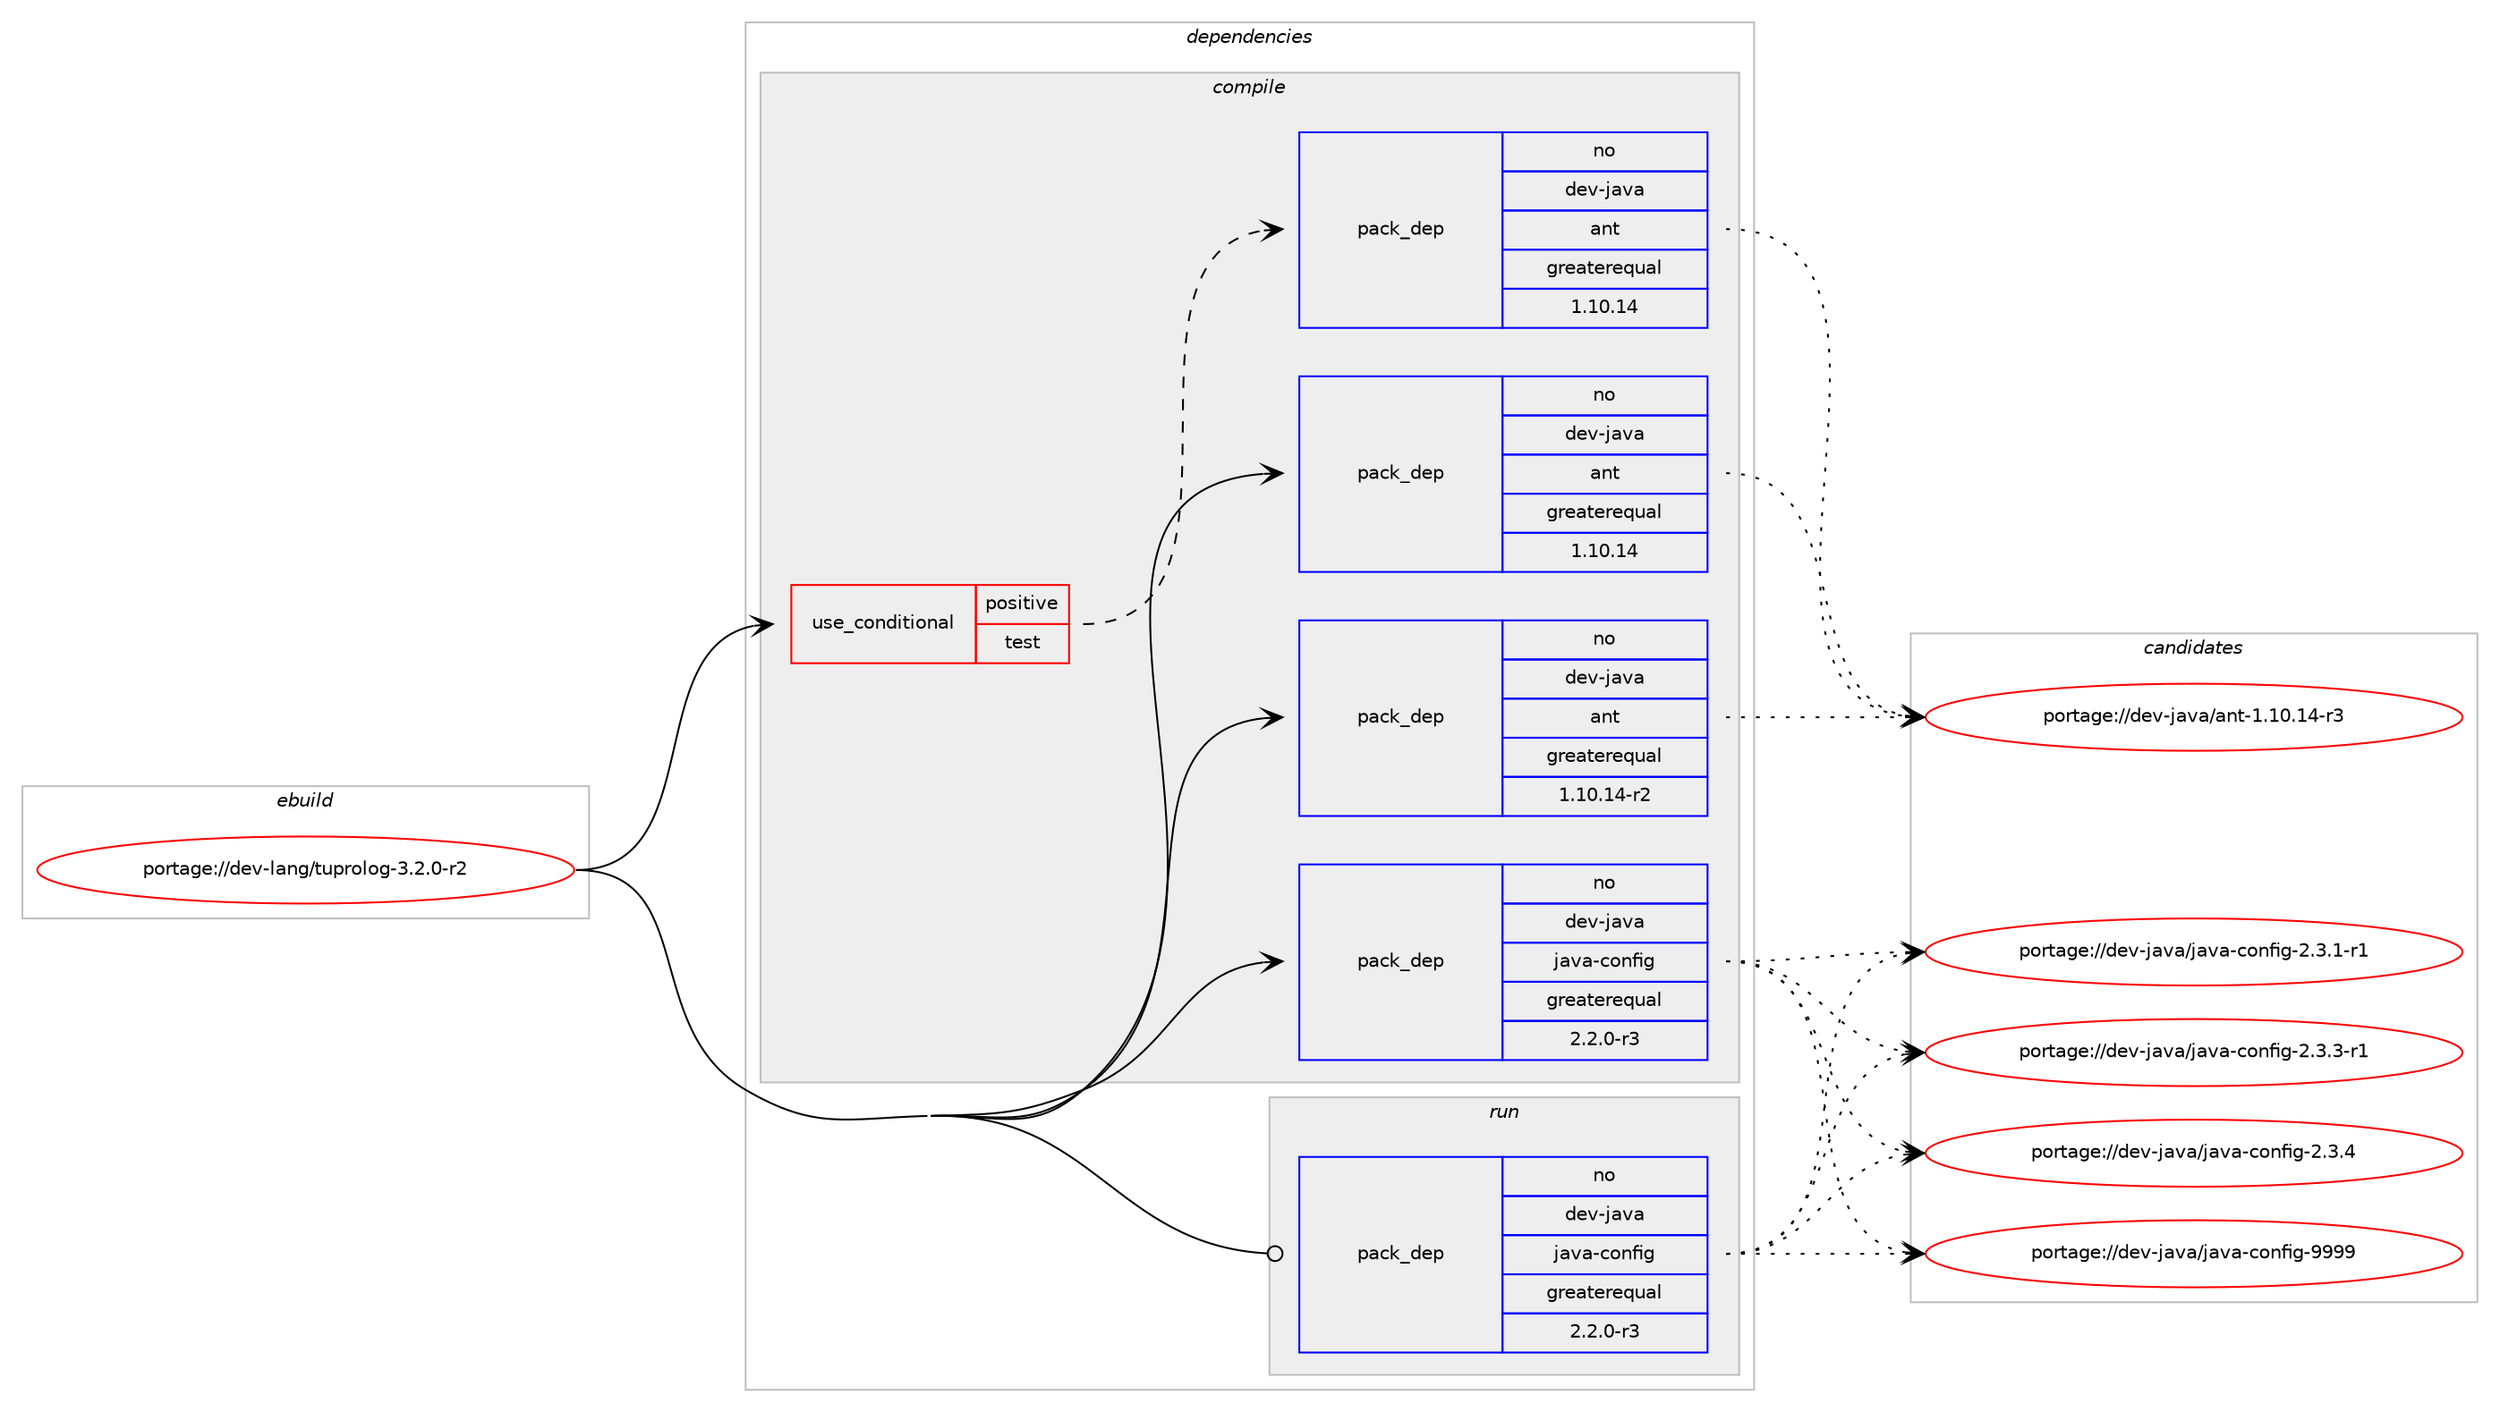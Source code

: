 digraph prolog {

# *************
# Graph options
# *************

newrank=true;
concentrate=true;
compound=true;
graph [rankdir=LR,fontname=Helvetica,fontsize=10,ranksep=1.5];#, ranksep=2.5, nodesep=0.2];
edge  [arrowhead=vee];
node  [fontname=Helvetica,fontsize=10];

# **********
# The ebuild
# **********

subgraph cluster_leftcol {
color=gray;
rank=same;
label=<<i>ebuild</i>>;
id [label="portage://dev-lang/tuprolog-3.2.0-r2", color=red, width=4, href="../dev-lang/tuprolog-3.2.0-r2.svg"];
}

# ****************
# The dependencies
# ****************

subgraph cluster_midcol {
color=gray;
label=<<i>dependencies</i>>;
subgraph cluster_compile {
fillcolor="#eeeeee";
style=filled;
label=<<i>compile</i>>;
subgraph cond24763 {
dependency53546 [label=<<TABLE BORDER="0" CELLBORDER="1" CELLSPACING="0" CELLPADDING="4"><TR><TD ROWSPAN="3" CELLPADDING="10">use_conditional</TD></TR><TR><TD>positive</TD></TR><TR><TD>test</TD></TR></TABLE>>, shape=none, color=red];
subgraph pack27669 {
dependency53547 [label=<<TABLE BORDER="0" CELLBORDER="1" CELLSPACING="0" CELLPADDING="4" WIDTH="220"><TR><TD ROWSPAN="6" CELLPADDING="30">pack_dep</TD></TR><TR><TD WIDTH="110">no</TD></TR><TR><TD>dev-java</TD></TR><TR><TD>ant</TD></TR><TR><TD>greaterequal</TD></TR><TR><TD>1.10.14</TD></TR></TABLE>>, shape=none, color=blue];
}
dependency53546:e -> dependency53547:w [weight=20,style="dashed",arrowhead="vee"];
# *** BEGIN UNKNOWN DEPENDENCY TYPE (TODO) ***
# dependency53546 -> package_dependency(portage://dev-lang/tuprolog-3.2.0-r2,install,no,dev-java,junit,none,[,,],[slot(4)],[])
# *** END UNKNOWN DEPENDENCY TYPE (TODO) ***

# *** BEGIN UNKNOWN DEPENDENCY TYPE (TODO) ***
# dependency53546 -> package_dependency(portage://dev-lang/tuprolog-3.2.0-r2,install,no,dev-java,hamcrest,none,[,,],[slot(0)],[])
# *** END UNKNOWN DEPENDENCY TYPE (TODO) ***

}
id:e -> dependency53546:w [weight=20,style="solid",arrowhead="vee"];
subgraph pack27670 {
dependency53548 [label=<<TABLE BORDER="0" CELLBORDER="1" CELLSPACING="0" CELLPADDING="4" WIDTH="220"><TR><TD ROWSPAN="6" CELLPADDING="30">pack_dep</TD></TR><TR><TD WIDTH="110">no</TD></TR><TR><TD>dev-java</TD></TR><TR><TD>ant</TD></TR><TR><TD>greaterequal</TD></TR><TR><TD>1.10.14</TD></TR></TABLE>>, shape=none, color=blue];
}
id:e -> dependency53548:w [weight=20,style="solid",arrowhead="vee"];
subgraph pack27671 {
dependency53549 [label=<<TABLE BORDER="0" CELLBORDER="1" CELLSPACING="0" CELLPADDING="4" WIDTH="220"><TR><TD ROWSPAN="6" CELLPADDING="30">pack_dep</TD></TR><TR><TD WIDTH="110">no</TD></TR><TR><TD>dev-java</TD></TR><TR><TD>ant</TD></TR><TR><TD>greaterequal</TD></TR><TR><TD>1.10.14-r2</TD></TR></TABLE>>, shape=none, color=blue];
}
id:e -> dependency53549:w [weight=20,style="solid",arrowhead="vee"];
# *** BEGIN UNKNOWN DEPENDENCY TYPE (TODO) ***
# id -> package_dependency(portage://dev-lang/tuprolog-3.2.0-r2,install,no,dev-java,commons-lang,none,[,,],[slot(3.6)],[])
# *** END UNKNOWN DEPENDENCY TYPE (TODO) ***

# *** BEGIN UNKNOWN DEPENDENCY TYPE (TODO) ***
# id -> package_dependency(portage://dev-lang/tuprolog-3.2.0-r2,install,no,dev-java,gson,none,[,,],[slot(0)],[])
# *** END UNKNOWN DEPENDENCY TYPE (TODO) ***

subgraph pack27672 {
dependency53550 [label=<<TABLE BORDER="0" CELLBORDER="1" CELLSPACING="0" CELLPADDING="4" WIDTH="220"><TR><TD ROWSPAN="6" CELLPADDING="30">pack_dep</TD></TR><TR><TD WIDTH="110">no</TD></TR><TR><TD>dev-java</TD></TR><TR><TD>java-config</TD></TR><TR><TD>greaterequal</TD></TR><TR><TD>2.2.0-r3</TD></TR></TABLE>>, shape=none, color=blue];
}
id:e -> dependency53550:w [weight=20,style="solid",arrowhead="vee"];
# *** BEGIN UNKNOWN DEPENDENCY TYPE (TODO) ***
# id -> package_dependency(portage://dev-lang/tuprolog-3.2.0-r2,install,no,dev-java,javassist,none,[,,],[slot(3)],[])
# *** END UNKNOWN DEPENDENCY TYPE (TODO) ***

# *** BEGIN UNKNOWN DEPENDENCY TYPE (TODO) ***
# id -> package_dependency(portage://dev-lang/tuprolog-3.2.0-r2,install,no,dev-java,javatoolkit,none,[,,],[],[])
# *** END UNKNOWN DEPENDENCY TYPE (TODO) ***

# *** BEGIN UNKNOWN DEPENDENCY TYPE (TODO) ***
# id -> package_dependency(portage://dev-lang/tuprolog-3.2.0-r2,install,no,virtual,jdk,none,[,,],[slot(1.8)],[])
# *** END UNKNOWN DEPENDENCY TYPE (TODO) ***

}
subgraph cluster_compileandrun {
fillcolor="#eeeeee";
style=filled;
label=<<i>compile and run</i>>;
}
subgraph cluster_run {
fillcolor="#eeeeee";
style=filled;
label=<<i>run</i>>;
# *** BEGIN UNKNOWN DEPENDENCY TYPE (TODO) ***
# id -> package_dependency(portage://dev-lang/tuprolog-3.2.0-r2,run,no,dev-java,commons-lang,none,[,,],[slot(3.6)],[])
# *** END UNKNOWN DEPENDENCY TYPE (TODO) ***

# *** BEGIN UNKNOWN DEPENDENCY TYPE (TODO) ***
# id -> package_dependency(portage://dev-lang/tuprolog-3.2.0-r2,run,no,dev-java,gson,none,[,,],[slot(0)],[])
# *** END UNKNOWN DEPENDENCY TYPE (TODO) ***

subgraph pack27673 {
dependency53551 [label=<<TABLE BORDER="0" CELLBORDER="1" CELLSPACING="0" CELLPADDING="4" WIDTH="220"><TR><TD ROWSPAN="6" CELLPADDING="30">pack_dep</TD></TR><TR><TD WIDTH="110">no</TD></TR><TR><TD>dev-java</TD></TR><TR><TD>java-config</TD></TR><TR><TD>greaterequal</TD></TR><TR><TD>2.2.0-r3</TD></TR></TABLE>>, shape=none, color=blue];
}
id:e -> dependency53551:w [weight=20,style="solid",arrowhead="odot"];
# *** BEGIN UNKNOWN DEPENDENCY TYPE (TODO) ***
# id -> package_dependency(portage://dev-lang/tuprolog-3.2.0-r2,run,no,dev-java,javassist,none,[,,],[slot(3)],[])
# *** END UNKNOWN DEPENDENCY TYPE (TODO) ***

# *** BEGIN UNKNOWN DEPENDENCY TYPE (TODO) ***
# id -> package_dependency(portage://dev-lang/tuprolog-3.2.0-r2,run,no,virtual,jdk,none,[,,],[slot(1.8)],[])
# *** END UNKNOWN DEPENDENCY TYPE (TODO) ***

}
}

# **************
# The candidates
# **************

subgraph cluster_choices {
rank=same;
color=gray;
label=<<i>candidates</i>>;

subgraph choice27669 {
color=black;
nodesep=1;
choice100101118451069711897479711011645494649484649524511451 [label="portage://dev-java/ant-1.10.14-r3", color=red, width=4,href="../dev-java/ant-1.10.14-r3.svg"];
dependency53547:e -> choice100101118451069711897479711011645494649484649524511451:w [style=dotted,weight="100"];
}
subgraph choice27670 {
color=black;
nodesep=1;
choice100101118451069711897479711011645494649484649524511451 [label="portage://dev-java/ant-1.10.14-r3", color=red, width=4,href="../dev-java/ant-1.10.14-r3.svg"];
dependency53548:e -> choice100101118451069711897479711011645494649484649524511451:w [style=dotted,weight="100"];
}
subgraph choice27671 {
color=black;
nodesep=1;
choice100101118451069711897479711011645494649484649524511451 [label="portage://dev-java/ant-1.10.14-r3", color=red, width=4,href="../dev-java/ant-1.10.14-r3.svg"];
dependency53549:e -> choice100101118451069711897479711011645494649484649524511451:w [style=dotted,weight="100"];
}
subgraph choice27672 {
color=black;
nodesep=1;
choice10010111845106971189747106971189745991111101021051034550465146494511449 [label="portage://dev-java/java-config-2.3.1-r1", color=red, width=4,href="../dev-java/java-config-2.3.1-r1.svg"];
choice10010111845106971189747106971189745991111101021051034550465146514511449 [label="portage://dev-java/java-config-2.3.3-r1", color=red, width=4,href="../dev-java/java-config-2.3.3-r1.svg"];
choice1001011184510697118974710697118974599111110102105103455046514652 [label="portage://dev-java/java-config-2.3.4", color=red, width=4,href="../dev-java/java-config-2.3.4.svg"];
choice10010111845106971189747106971189745991111101021051034557575757 [label="portage://dev-java/java-config-9999", color=red, width=4,href="../dev-java/java-config-9999.svg"];
dependency53550:e -> choice10010111845106971189747106971189745991111101021051034550465146494511449:w [style=dotted,weight="100"];
dependency53550:e -> choice10010111845106971189747106971189745991111101021051034550465146514511449:w [style=dotted,weight="100"];
dependency53550:e -> choice1001011184510697118974710697118974599111110102105103455046514652:w [style=dotted,weight="100"];
dependency53550:e -> choice10010111845106971189747106971189745991111101021051034557575757:w [style=dotted,weight="100"];
}
subgraph choice27673 {
color=black;
nodesep=1;
choice10010111845106971189747106971189745991111101021051034550465146494511449 [label="portage://dev-java/java-config-2.3.1-r1", color=red, width=4,href="../dev-java/java-config-2.3.1-r1.svg"];
choice10010111845106971189747106971189745991111101021051034550465146514511449 [label="portage://dev-java/java-config-2.3.3-r1", color=red, width=4,href="../dev-java/java-config-2.3.3-r1.svg"];
choice1001011184510697118974710697118974599111110102105103455046514652 [label="portage://dev-java/java-config-2.3.4", color=red, width=4,href="../dev-java/java-config-2.3.4.svg"];
choice10010111845106971189747106971189745991111101021051034557575757 [label="portage://dev-java/java-config-9999", color=red, width=4,href="../dev-java/java-config-9999.svg"];
dependency53551:e -> choice10010111845106971189747106971189745991111101021051034550465146494511449:w [style=dotted,weight="100"];
dependency53551:e -> choice10010111845106971189747106971189745991111101021051034550465146514511449:w [style=dotted,weight="100"];
dependency53551:e -> choice1001011184510697118974710697118974599111110102105103455046514652:w [style=dotted,weight="100"];
dependency53551:e -> choice10010111845106971189747106971189745991111101021051034557575757:w [style=dotted,weight="100"];
}
}

}
